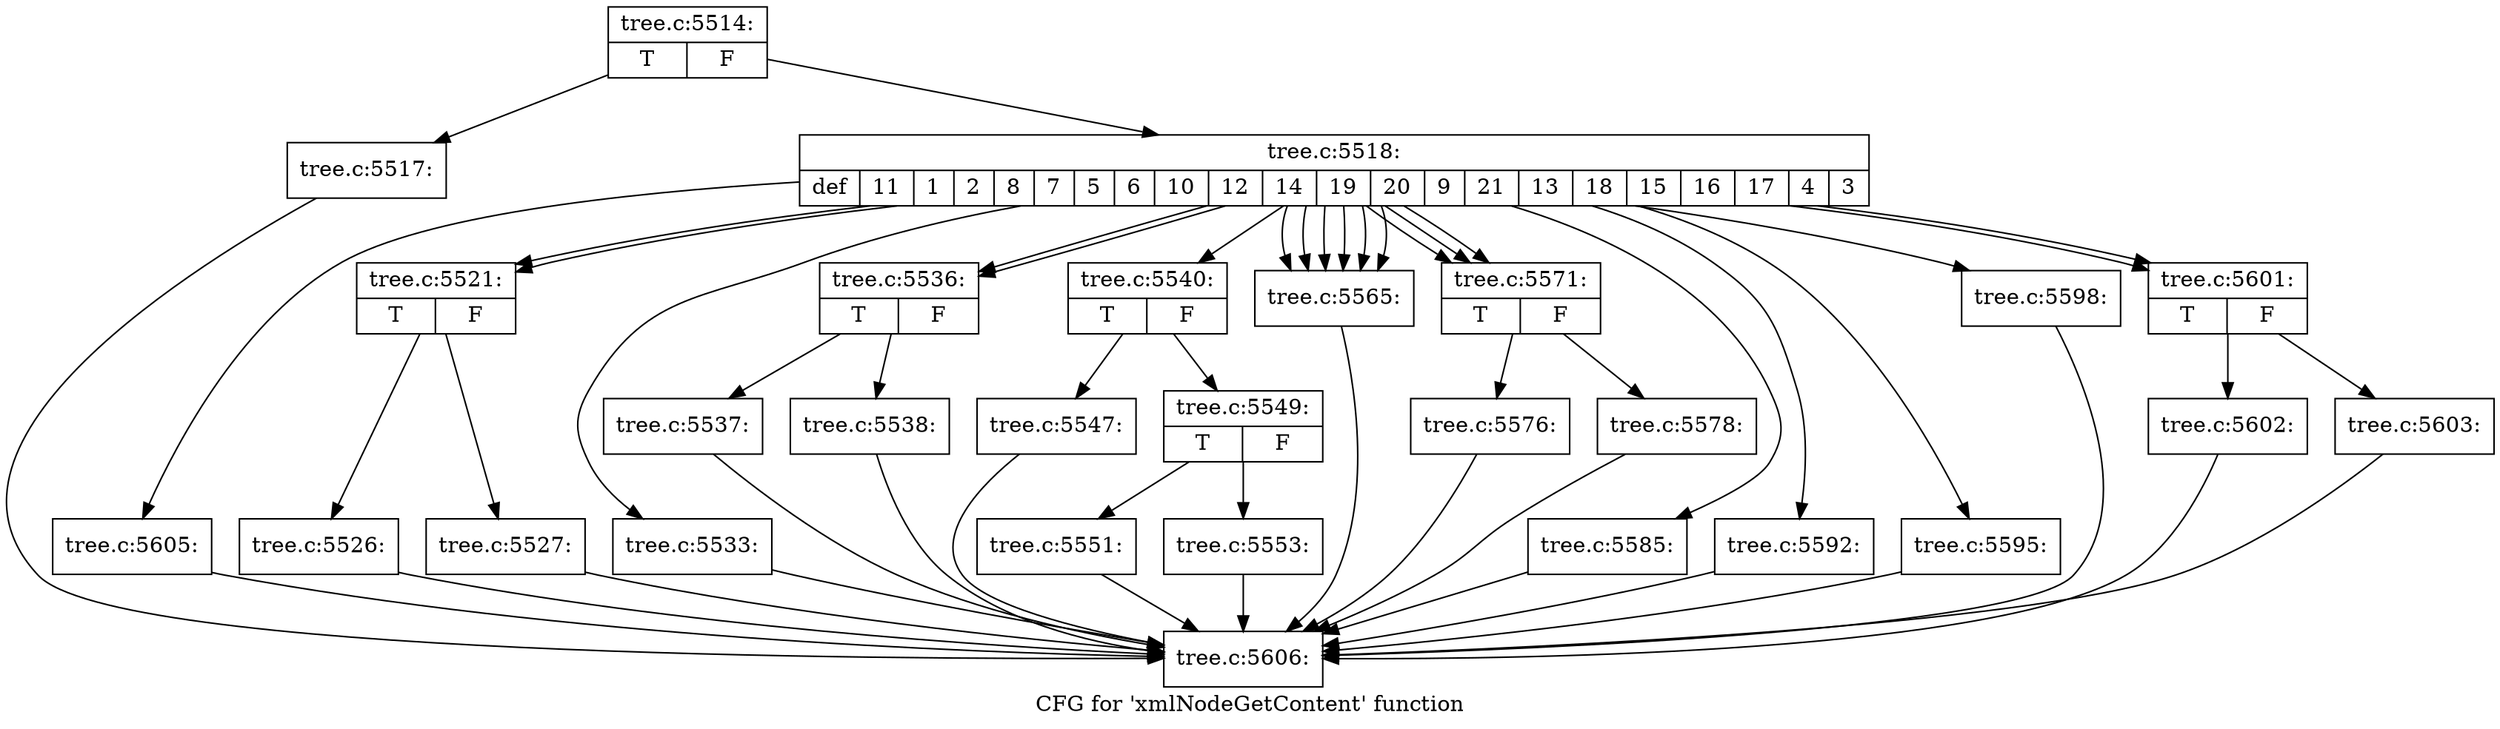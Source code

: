 digraph "CFG for 'xmlNodeGetContent' function" {
	label="CFG for 'xmlNodeGetContent' function";

	Node0x455f3f0 [shape=record,label="{tree.c:5514:|{<s0>T|<s1>F}}"];
	Node0x455f3f0 -> Node0x456f560;
	Node0x455f3f0 -> Node0x456f5b0;
	Node0x456f560 [shape=record,label="{tree.c:5517:}"];
	Node0x456f560 -> Node0x42c2750;
	Node0x456f5b0 [shape=record,label="{tree.c:5518:|{<s0>def|<s1>11|<s2>1|<s3>2|<s4>8|<s5>7|<s6>5|<s7>6|<s8>10|<s9>12|<s10>14|<s11>19|<s12>20|<s13>9|<s14>21|<s15>13|<s16>18|<s17>15|<s18>16|<s19>17|<s20>4|<s21>3}}"];
	Node0x456f5b0 -> Node0x42c2520;
	Node0x456f5b0 -> Node0x4570590;
	Node0x456f5b0 -> Node0x4570590;
	Node0x456f5b0 -> Node0x4571b10;
	Node0x456f5b0 -> Node0x4572480;
	Node0x456f5b0 -> Node0x4572480;
	Node0x456f5b0 -> Node0x4572fc0;
	Node0x456f5b0 -> Node0x429e4e0;
	Node0x456f5b0 -> Node0x429e4e0;
	Node0x456f5b0 -> Node0x429e4e0;
	Node0x456f5b0 -> Node0x429e4e0;
	Node0x456f5b0 -> Node0x429e4e0;
	Node0x456f5b0 -> Node0x429e4e0;
	Node0x456f5b0 -> Node0x4571d90;
	Node0x456f5b0 -> Node0x4571d90;
	Node0x456f5b0 -> Node0x4571d90;
	Node0x456f5b0 -> Node0x45777c0;
	Node0x456f5b0 -> Node0x4578170;
	Node0x456f5b0 -> Node0x4578300;
	Node0x456f5b0 -> Node0x4578490;
	Node0x456f5b0 -> Node0x4578620;
	Node0x456f5b0 -> Node0x4578620;
	Node0x4570590 [shape=record,label="{tree.c:5521:|{<s0>T|<s1>F}}"];
	Node0x4570590 -> Node0x4570f60;
	Node0x4570590 -> Node0x4570fb0;
	Node0x4570f60 [shape=record,label="{tree.c:5526:}"];
	Node0x4570f60 -> Node0x42c2750;
	Node0x4570fb0 [shape=record,label="{tree.c:5527:}"];
	Node0x4570fb0 -> Node0x42c2750;
	Node0x4571b10 [shape=record,label="{tree.c:5533:}"];
	Node0x4571b10 -> Node0x42c2750;
	Node0x4572480 [shape=record,label="{tree.c:5536:|{<s0>T|<s1>F}}"];
	Node0x4572480 -> Node0x45727b0;
	Node0x4572480 -> Node0x4572950;
	Node0x45727b0 [shape=record,label="{tree.c:5537:}"];
	Node0x45727b0 -> Node0x42c2750;
	Node0x4572950 [shape=record,label="{tree.c:5538:}"];
	Node0x4572950 -> Node0x42c2750;
	Node0x4572fc0 [shape=record,label="{tree.c:5540:|{<s0>T|<s1>F}}"];
	Node0x4572fc0 -> Node0x4573e30;
	Node0x4572fc0 -> Node0x4573e80;
	Node0x4573e30 [shape=record,label="{tree.c:5547:}"];
	Node0x4573e30 -> Node0x42c2750;
	Node0x4573e80 [shape=record,label="{tree.c:5549:|{<s0>T|<s1>F}}"];
	Node0x4573e80 -> Node0x429e1b0;
	Node0x4573e80 -> Node0x45725e0;
	Node0x429e1b0 [shape=record,label="{tree.c:5551:}"];
	Node0x429e1b0 -> Node0x42c2750;
	Node0x45725e0 [shape=record,label="{tree.c:5553:}"];
	Node0x45725e0 -> Node0x42c2750;
	Node0x429e4e0 [shape=record,label="{tree.c:5565:}"];
	Node0x429e4e0 -> Node0x42c2750;
	Node0x4571d90 [shape=record,label="{tree.c:5571:|{<s0>T|<s1>F}}"];
	Node0x4571d90 -> Node0x4576be0;
	Node0x4571d90 -> Node0x4576c30;
	Node0x4576be0 [shape=record,label="{tree.c:5576:}"];
	Node0x4576be0 -> Node0x42c2750;
	Node0x4576c30 [shape=record,label="{tree.c:5578:}"];
	Node0x4576c30 -> Node0x42c2750;
	Node0x45777c0 [shape=record,label="{tree.c:5585:}"];
	Node0x45777c0 -> Node0x42c2750;
	Node0x4578170 [shape=record,label="{tree.c:5592:}"];
	Node0x4578170 -> Node0x42c2750;
	Node0x4578300 [shape=record,label="{tree.c:5595:}"];
	Node0x4578300 -> Node0x42c2750;
	Node0x4578490 [shape=record,label="{tree.c:5598:}"];
	Node0x4578490 -> Node0x42c2750;
	Node0x4578620 [shape=record,label="{tree.c:5601:|{<s0>T|<s1>F}}"];
	Node0x4578620 -> Node0x4578710;
	Node0x4578620 -> Node0x4578760;
	Node0x4578710 [shape=record,label="{tree.c:5602:}"];
	Node0x4578710 -> Node0x42c2750;
	Node0x4578760 [shape=record,label="{tree.c:5603:}"];
	Node0x4578760 -> Node0x42c2750;
	Node0x42c2520 [shape=record,label="{tree.c:5605:}"];
	Node0x42c2520 -> Node0x42c2750;
	Node0x42c2750 [shape=record,label="{tree.c:5606:}"];
}
